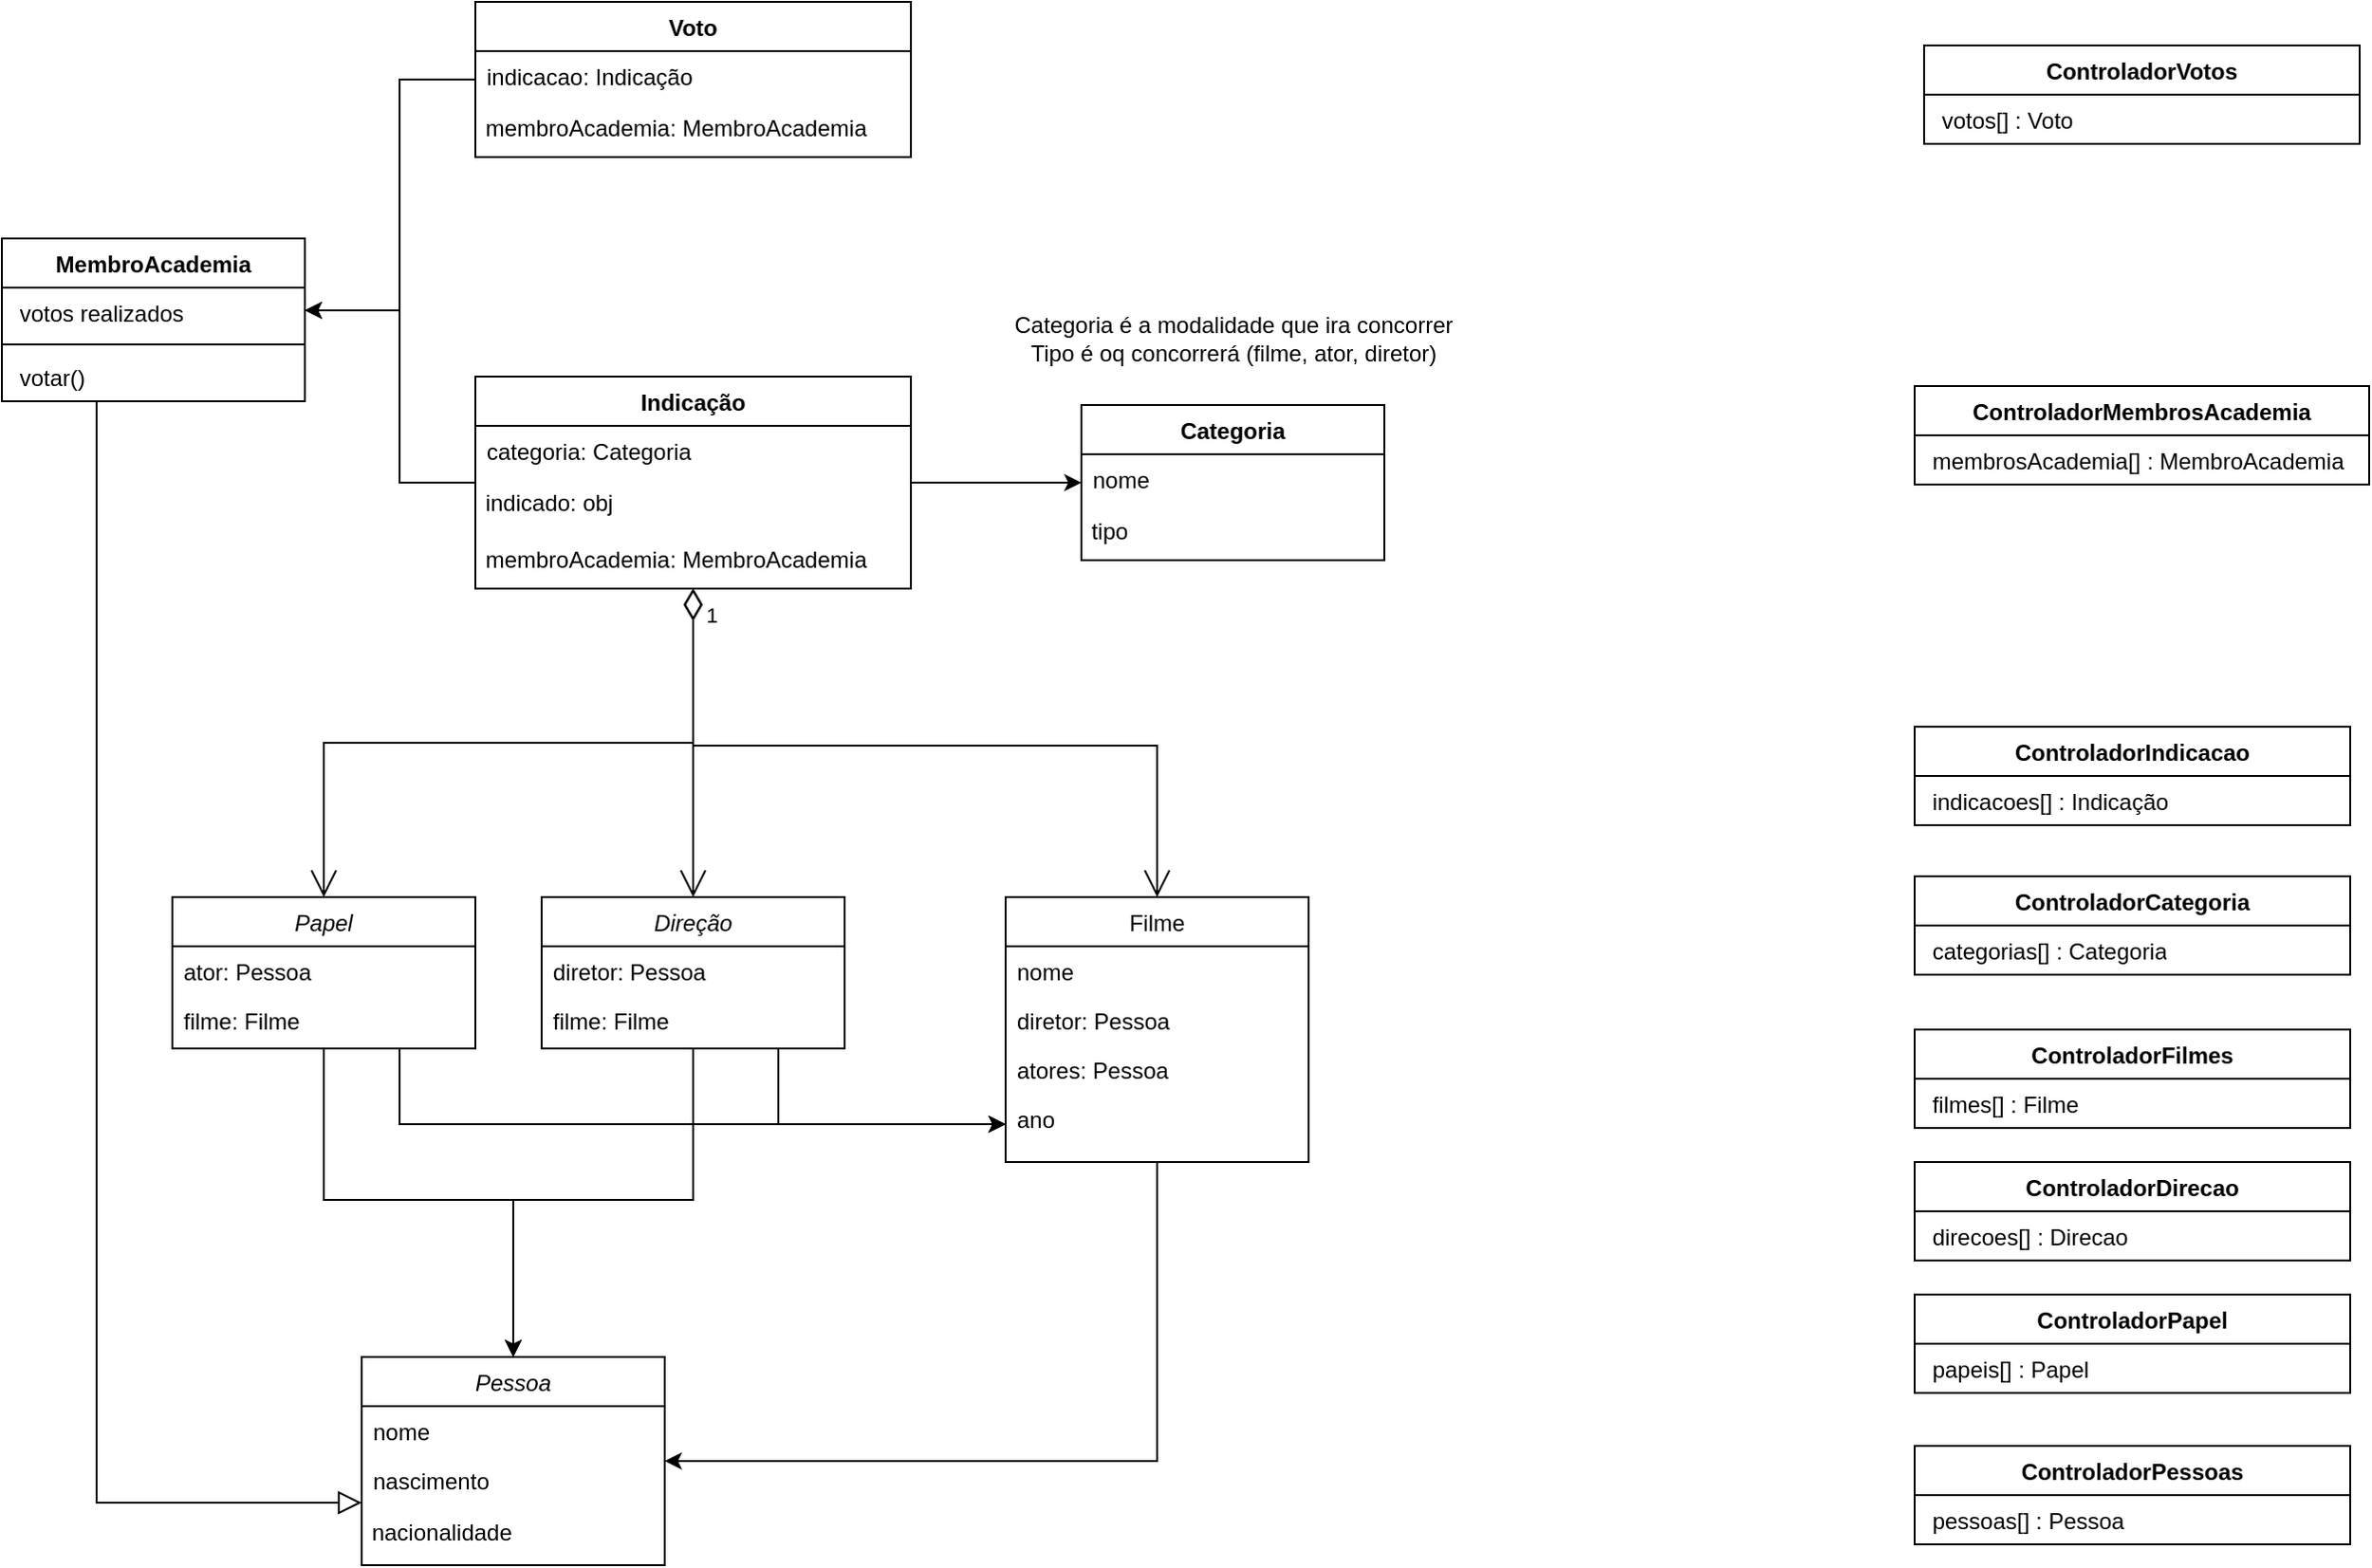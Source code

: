 <mxfile version="26.2.14">
  <diagram id="C5RBs43oDa-KdzZeNtuy" name="Page-1">
    <mxGraphModel dx="1398" dy="591" grid="1" gridSize="10" guides="1" tooltips="1" connect="1" arrows="1" fold="1" page="1" pageScale="1" pageWidth="827" pageHeight="1169" math="0" shadow="0">
      <root>
        <mxCell id="WIyWlLk6GJQsqaUBKTNV-0" />
        <mxCell id="WIyWlLk6GJQsqaUBKTNV-1" parent="WIyWlLk6GJQsqaUBKTNV-0" />
        <mxCell id="zkfFHV4jXpPFQw0GAbJ--0" value="Pessoa" style="swimlane;fontStyle=2;align=center;verticalAlign=top;childLayout=stackLayout;horizontal=1;startSize=26;horizontalStack=0;resizeParent=1;resizeLast=0;collapsible=1;marginBottom=0;rounded=0;shadow=0;strokeWidth=1;" parent="WIyWlLk6GJQsqaUBKTNV-1" vertex="1">
          <mxGeometry x="220" y="813" width="160" height="110" as="geometry">
            <mxRectangle x="210" y="700" width="160" height="26" as="alternateBounds" />
          </mxGeometry>
        </mxCell>
        <mxCell id="zkfFHV4jXpPFQw0GAbJ--1" value="nome" style="text;align=left;verticalAlign=top;spacingLeft=4;spacingRight=4;overflow=hidden;rotatable=0;points=[[0,0.5],[1,0.5]];portConstraint=eastwest;" parent="zkfFHV4jXpPFQw0GAbJ--0" vertex="1">
          <mxGeometry y="26" width="160" height="26" as="geometry" />
        </mxCell>
        <mxCell id="zkfFHV4jXpPFQw0GAbJ--3" value="nascimento" style="text;align=left;verticalAlign=top;spacingLeft=4;spacingRight=4;overflow=hidden;rotatable=0;points=[[0,0.5],[1,0.5]];portConstraint=eastwest;rounded=0;shadow=0;html=0;" parent="zkfFHV4jXpPFQw0GAbJ--0" vertex="1">
          <mxGeometry y="52" width="160" height="26" as="geometry" />
        </mxCell>
        <mxCell id="9W1iwy_OAX4NTckHWpWj-47" value="&amp;nbsp;nacionalidade" style="text;html=1;align=left;verticalAlign=middle;resizable=0;points=[];autosize=1;strokeColor=none;fillColor=none;" vertex="1" parent="zkfFHV4jXpPFQw0GAbJ--0">
          <mxGeometry y="78" width="160" height="30" as="geometry" />
        </mxCell>
        <mxCell id="zkfFHV4jXpPFQw0GAbJ--17" value="Filme" style="swimlane;fontStyle=0;align=center;verticalAlign=top;childLayout=stackLayout;horizontal=1;startSize=26;horizontalStack=0;resizeParent=1;resizeLast=0;collapsible=1;marginBottom=0;rounded=0;shadow=0;strokeWidth=1;" parent="WIyWlLk6GJQsqaUBKTNV-1" vertex="1">
          <mxGeometry x="560" y="570" width="160" height="140" as="geometry">
            <mxRectangle x="560" y="570" width="160" height="26" as="alternateBounds" />
          </mxGeometry>
        </mxCell>
        <mxCell id="zkfFHV4jXpPFQw0GAbJ--18" value="nome" style="text;align=left;verticalAlign=top;spacingLeft=4;spacingRight=4;overflow=hidden;rotatable=0;points=[[0,0.5],[1,0.5]];portConstraint=eastwest;" parent="zkfFHV4jXpPFQw0GAbJ--17" vertex="1">
          <mxGeometry y="26" width="160" height="26" as="geometry" />
        </mxCell>
        <mxCell id="zkfFHV4jXpPFQw0GAbJ--19" value="diretor: Pessoa" style="text;align=left;verticalAlign=top;spacingLeft=4;spacingRight=4;overflow=hidden;rotatable=0;points=[[0,0.5],[1,0.5]];portConstraint=eastwest;rounded=0;shadow=0;html=0;" parent="zkfFHV4jXpPFQw0GAbJ--17" vertex="1">
          <mxGeometry y="52" width="160" height="26" as="geometry" />
        </mxCell>
        <mxCell id="zkfFHV4jXpPFQw0GAbJ--20" value="atores: Pessoa" style="text;align=left;verticalAlign=top;spacingLeft=4;spacingRight=4;overflow=hidden;rotatable=0;points=[[0,0.5],[1,0.5]];portConstraint=eastwest;rounded=0;shadow=0;html=0;" parent="zkfFHV4jXpPFQw0GAbJ--17" vertex="1">
          <mxGeometry y="78" width="160" height="26" as="geometry" />
        </mxCell>
        <mxCell id="zkfFHV4jXpPFQw0GAbJ--22" value="ano" style="text;align=left;verticalAlign=top;spacingLeft=4;spacingRight=4;overflow=hidden;rotatable=0;points=[[0,0.5],[1,0.5]];portConstraint=eastwest;rounded=0;shadow=0;html=0;" parent="zkfFHV4jXpPFQw0GAbJ--17" vertex="1">
          <mxGeometry y="104" width="160" height="26" as="geometry" />
        </mxCell>
        <mxCell id="9W1iwy_OAX4NTckHWpWj-22" style="edgeStyle=orthogonalEdgeStyle;rounded=0;orthogonalLoop=1;jettySize=auto;html=1;" edge="1" parent="WIyWlLk6GJQsqaUBKTNV-1" source="9W1iwy_OAX4NTckHWpWj-50" target="9W1iwy_OAX4NTckHWpWj-55">
          <mxGeometry relative="1" as="geometry">
            <mxPoint x="620" y="394.0" as="sourcePoint" />
            <mxPoint x="475" y="349.0" as="targetPoint" />
          </mxGeometry>
        </mxCell>
        <mxCell id="9W1iwy_OAX4NTckHWpWj-30" style="edgeStyle=orthogonalEdgeStyle;rounded=0;orthogonalLoop=1;jettySize=auto;html=1;" edge="1" parent="WIyWlLk6GJQsqaUBKTNV-1" source="9W1iwy_OAX4NTckHWpWj-35" target="9W1iwy_OAX4NTckHWpWj-39">
          <mxGeometry relative="1" as="geometry">
            <mxPoint x="220" y="185.032" as="sourcePoint" />
            <Array as="points">
              <mxPoint x="240" y="138" />
              <mxPoint x="240" y="260" />
            </Array>
          </mxGeometry>
        </mxCell>
        <mxCell id="9W1iwy_OAX4NTckHWpWj-35" value="Voto" style="swimlane;fontStyle=1;align=center;verticalAlign=top;childLayout=stackLayout;horizontal=1;startSize=26;horizontalStack=0;resizeParent=1;resizeParentMax=0;resizeLast=0;collapsible=1;marginBottom=0;whiteSpace=wrap;html=1;" vertex="1" parent="WIyWlLk6GJQsqaUBKTNV-1">
          <mxGeometry x="280" y="97" width="230" height="82" as="geometry" />
        </mxCell>
        <mxCell id="9W1iwy_OAX4NTckHWpWj-36" value="indicacao: Indicação" style="text;strokeColor=none;fillColor=none;align=left;verticalAlign=top;spacingLeft=4;spacingRight=4;overflow=hidden;rotatable=0;points=[[0,0.5],[1,0.5]];portConstraint=eastwest;whiteSpace=wrap;html=1;" vertex="1" parent="9W1iwy_OAX4NTckHWpWj-35">
          <mxGeometry y="26" width="230" height="26" as="geometry" />
        </mxCell>
        <mxCell id="9W1iwy_OAX4NTckHWpWj-49" value="&amp;nbsp;membroAcademia: MembroAcademia" style="text;html=1;align=left;verticalAlign=middle;resizable=0;points=[];autosize=1;strokeColor=none;fillColor=none;" vertex="1" parent="9W1iwy_OAX4NTckHWpWj-35">
          <mxGeometry y="52" width="230" height="30" as="geometry" />
        </mxCell>
        <mxCell id="9W1iwy_OAX4NTckHWpWj-39" value="MembroAcademia" style="swimlane;fontStyle=1;align=center;verticalAlign=top;childLayout=stackLayout;horizontal=1;startSize=26;horizontalStack=0;resizeParent=1;resizeParentMax=0;resizeLast=0;collapsible=1;marginBottom=0;whiteSpace=wrap;html=1;" vertex="1" parent="WIyWlLk6GJQsqaUBKTNV-1">
          <mxGeometry x="30" y="222" width="160" height="86" as="geometry">
            <mxRectangle x="70" y="220" width="140" height="30" as="alternateBounds" />
          </mxGeometry>
        </mxCell>
        <mxCell id="9W1iwy_OAX4NTckHWpWj-40" value="&amp;nbsp;votos realizados" style="text;strokeColor=none;fillColor=none;align=left;verticalAlign=top;spacingLeft=4;spacingRight=4;overflow=hidden;rotatable=0;points=[[0,0.5],[1,0.5]];portConstraint=eastwest;whiteSpace=wrap;html=1;" vertex="1" parent="9W1iwy_OAX4NTckHWpWj-39">
          <mxGeometry y="26" width="160" height="26" as="geometry" />
        </mxCell>
        <mxCell id="9W1iwy_OAX4NTckHWpWj-41" value="" style="line;strokeWidth=1;fillColor=none;align=left;verticalAlign=middle;spacingTop=-1;spacingLeft=3;spacingRight=3;rotatable=0;labelPosition=right;points=[];portConstraint=eastwest;strokeColor=inherit;" vertex="1" parent="9W1iwy_OAX4NTckHWpWj-39">
          <mxGeometry y="52" width="160" height="8" as="geometry" />
        </mxCell>
        <mxCell id="9W1iwy_OAX4NTckHWpWj-42" value="&amp;nbsp;votar()" style="text;strokeColor=none;fillColor=none;align=left;verticalAlign=top;spacingLeft=4;spacingRight=4;overflow=hidden;rotatable=0;points=[[0,0.5],[1,0.5]];portConstraint=eastwest;whiteSpace=wrap;html=1;" vertex="1" parent="9W1iwy_OAX4NTckHWpWj-39">
          <mxGeometry y="60" width="160" height="26" as="geometry" />
        </mxCell>
        <mxCell id="9W1iwy_OAX4NTckHWpWj-43" value="" style="endArrow=block;endSize=10;endFill=0;shadow=0;strokeWidth=1;rounded=0;curved=0;edgeStyle=elbowEdgeStyle;elbow=vertical;" edge="1" parent="WIyWlLk6GJQsqaUBKTNV-1" source="9W1iwy_OAX4NTckHWpWj-39" target="zkfFHV4jXpPFQw0GAbJ--0">
          <mxGeometry width="160" relative="1" as="geometry">
            <mxPoint x="210" y="546" as="sourcePoint" />
            <mxPoint x="310" y="620" as="targetPoint" />
            <Array as="points">
              <mxPoint x="80" y="890" />
            </Array>
          </mxGeometry>
        </mxCell>
        <mxCell id="9W1iwy_OAX4NTckHWpWj-48" value="Categoria é a modalidade que ira concorrer&lt;div&gt;Tipo é oq concorrerá (filme, ator, diretor)&lt;/div&gt;" style="text;html=1;align=center;verticalAlign=middle;resizable=0;points=[];autosize=1;strokeColor=none;fillColor=none;" vertex="1" parent="WIyWlLk6GJQsqaUBKTNV-1">
          <mxGeometry x="555" y="255" width="250" height="40" as="geometry" />
        </mxCell>
        <mxCell id="9W1iwy_OAX4NTckHWpWj-50" value="Indicação" style="swimlane;fontStyle=1;align=center;verticalAlign=top;childLayout=stackLayout;horizontal=1;startSize=26;horizontalStack=0;resizeParent=1;resizeParentMax=0;resizeLast=0;collapsible=1;marginBottom=0;whiteSpace=wrap;html=1;" vertex="1" parent="WIyWlLk6GJQsqaUBKTNV-1">
          <mxGeometry x="280" y="295" width="230" height="112" as="geometry" />
        </mxCell>
        <mxCell id="9W1iwy_OAX4NTckHWpWj-51" value="categoria: Categoria" style="text;strokeColor=none;fillColor=none;align=left;verticalAlign=top;spacingLeft=4;spacingRight=4;overflow=hidden;rotatable=0;points=[[0,0.5],[1,0.5]];portConstraint=eastwest;whiteSpace=wrap;html=1;" vertex="1" parent="9W1iwy_OAX4NTckHWpWj-50">
          <mxGeometry y="26" width="230" height="26" as="geometry" />
        </mxCell>
        <mxCell id="9W1iwy_OAX4NTckHWpWj-52" value="&amp;nbsp;indicado: obj" style="text;html=1;align=left;verticalAlign=middle;resizable=0;points=[];autosize=1;strokeColor=none;fillColor=none;" vertex="1" parent="9W1iwy_OAX4NTckHWpWj-50">
          <mxGeometry y="52" width="230" height="30" as="geometry" />
        </mxCell>
        <mxCell id="9W1iwy_OAX4NTckHWpWj-75" value="&amp;nbsp;membroAcademia: MembroAcademia" style="text;html=1;align=left;verticalAlign=middle;resizable=0;points=[];autosize=1;strokeColor=none;fillColor=none;" vertex="1" parent="9W1iwy_OAX4NTckHWpWj-50">
          <mxGeometry y="82" width="230" height="30" as="geometry" />
        </mxCell>
        <mxCell id="9W1iwy_OAX4NTckHWpWj-55" value="Categoria" style="swimlane;fontStyle=1;align=center;verticalAlign=top;childLayout=stackLayout;horizontal=1;startSize=26;horizontalStack=0;resizeParent=1;resizeParentMax=0;resizeLast=0;collapsible=1;marginBottom=0;whiteSpace=wrap;html=1;" vertex="1" parent="WIyWlLk6GJQsqaUBKTNV-1">
          <mxGeometry x="600" y="310" width="160" height="82" as="geometry">
            <mxRectangle x="70" y="220" width="140" height="30" as="alternateBounds" />
          </mxGeometry>
        </mxCell>
        <mxCell id="9W1iwy_OAX4NTckHWpWj-56" value="nome" style="text;strokeColor=none;fillColor=none;align=left;verticalAlign=top;spacingLeft=4;spacingRight=4;overflow=hidden;rotatable=0;points=[[0,0.5],[1,0.5]];portConstraint=eastwest;whiteSpace=wrap;html=1;" vertex="1" parent="9W1iwy_OAX4NTckHWpWj-55">
          <mxGeometry y="26" width="160" height="26" as="geometry" />
        </mxCell>
        <mxCell id="9W1iwy_OAX4NTckHWpWj-80" value="&amp;nbsp;tipo" style="text;html=1;align=left;verticalAlign=middle;resizable=0;points=[];autosize=1;strokeColor=none;fillColor=none;" vertex="1" parent="9W1iwy_OAX4NTckHWpWj-55">
          <mxGeometry y="52" width="160" height="30" as="geometry" />
        </mxCell>
        <mxCell id="9W1iwy_OAX4NTckHWpWj-61" value="Papel" style="swimlane;fontStyle=2;align=center;verticalAlign=top;childLayout=stackLayout;horizontal=1;startSize=26;horizontalStack=0;resizeParent=1;resizeLast=0;collapsible=1;marginBottom=0;rounded=0;shadow=0;strokeWidth=1;" vertex="1" parent="WIyWlLk6GJQsqaUBKTNV-1">
          <mxGeometry x="120" y="570" width="160" height="80" as="geometry">
            <mxRectangle x="210" y="700" width="160" height="26" as="alternateBounds" />
          </mxGeometry>
        </mxCell>
        <mxCell id="9W1iwy_OAX4NTckHWpWj-62" value="ator: Pessoa" style="text;align=left;verticalAlign=top;spacingLeft=4;spacingRight=4;overflow=hidden;rotatable=0;points=[[0,0.5],[1,0.5]];portConstraint=eastwest;" vertex="1" parent="9W1iwy_OAX4NTckHWpWj-61">
          <mxGeometry y="26" width="160" height="26" as="geometry" />
        </mxCell>
        <mxCell id="9W1iwy_OAX4NTckHWpWj-63" value="filme: Filme" style="text;align=left;verticalAlign=top;spacingLeft=4;spacingRight=4;overflow=hidden;rotatable=0;points=[[0,0.5],[1,0.5]];portConstraint=eastwest;rounded=0;shadow=0;html=0;" vertex="1" parent="9W1iwy_OAX4NTckHWpWj-61">
          <mxGeometry y="52" width="160" height="26" as="geometry" />
        </mxCell>
        <mxCell id="9W1iwy_OAX4NTckHWpWj-65" value="Direção" style="swimlane;fontStyle=2;align=center;verticalAlign=top;childLayout=stackLayout;horizontal=1;startSize=26;horizontalStack=0;resizeParent=1;resizeLast=0;collapsible=1;marginBottom=0;rounded=0;shadow=0;strokeWidth=1;" vertex="1" parent="WIyWlLk6GJQsqaUBKTNV-1">
          <mxGeometry x="315" y="570" width="160" height="80" as="geometry">
            <mxRectangle x="210" y="700" width="160" height="26" as="alternateBounds" />
          </mxGeometry>
        </mxCell>
        <mxCell id="9W1iwy_OAX4NTckHWpWj-66" value="diretor: Pessoa" style="text;align=left;verticalAlign=top;spacingLeft=4;spacingRight=4;overflow=hidden;rotatable=0;points=[[0,0.5],[1,0.5]];portConstraint=eastwest;" vertex="1" parent="9W1iwy_OAX4NTckHWpWj-65">
          <mxGeometry y="26" width="160" height="26" as="geometry" />
        </mxCell>
        <mxCell id="9W1iwy_OAX4NTckHWpWj-67" value="filme: Filme" style="text;align=left;verticalAlign=top;spacingLeft=4;spacingRight=4;overflow=hidden;rotatable=0;points=[[0,0.5],[1,0.5]];portConstraint=eastwest;rounded=0;shadow=0;html=0;" vertex="1" parent="9W1iwy_OAX4NTckHWpWj-65">
          <mxGeometry y="52" width="160" height="26" as="geometry" />
        </mxCell>
        <mxCell id="9W1iwy_OAX4NTckHWpWj-76" style="edgeStyle=orthogonalEdgeStyle;rounded=0;orthogonalLoop=1;jettySize=auto;html=1;" edge="1" parent="WIyWlLk6GJQsqaUBKTNV-1" source="9W1iwy_OAX4NTckHWpWj-50" target="9W1iwy_OAX4NTckHWpWj-39">
          <mxGeometry relative="1" as="geometry">
            <mxPoint x="200" y="280" as="sourcePoint" />
            <mxPoint x="290" y="154" as="targetPoint" />
            <Array as="points">
              <mxPoint x="240" y="351" />
              <mxPoint x="240" y="260" />
            </Array>
          </mxGeometry>
        </mxCell>
        <mxCell id="9W1iwy_OAX4NTckHWpWj-77" style="edgeStyle=orthogonalEdgeStyle;rounded=0;orthogonalLoop=1;jettySize=auto;html=1;" edge="1" parent="WIyWlLk6GJQsqaUBKTNV-1" source="zkfFHV4jXpPFQw0GAbJ--17" target="zkfFHV4jXpPFQw0GAbJ--0">
          <mxGeometry relative="1" as="geometry">
            <mxPoint x="455" y="800" as="sourcePoint" />
            <mxPoint x="540" y="800" as="targetPoint" />
            <Array as="points">
              <mxPoint x="640" y="868" />
            </Array>
          </mxGeometry>
        </mxCell>
        <mxCell id="9W1iwy_OAX4NTckHWpWj-78" style="edgeStyle=orthogonalEdgeStyle;rounded=0;orthogonalLoop=1;jettySize=auto;html=1;" edge="1" parent="WIyWlLk6GJQsqaUBKTNV-1" source="9W1iwy_OAX4NTckHWpWj-65" target="zkfFHV4jXpPFQw0GAbJ--17">
          <mxGeometry relative="1" as="geometry">
            <mxPoint x="495" y="630" as="sourcePoint" />
            <mxPoint x="580" y="630" as="targetPoint" />
            <Array as="points">
              <mxPoint x="440" y="690" />
            </Array>
          </mxGeometry>
        </mxCell>
        <mxCell id="9W1iwy_OAX4NTckHWpWj-81" value="ControladorPessoas" style="swimlane;fontStyle=1;align=center;verticalAlign=top;childLayout=stackLayout;horizontal=1;startSize=26;horizontalStack=0;resizeParent=1;resizeParentMax=0;resizeLast=0;collapsible=1;marginBottom=0;whiteSpace=wrap;html=1;" vertex="1" parent="WIyWlLk6GJQsqaUBKTNV-1">
          <mxGeometry x="1040" y="860" width="230" height="52" as="geometry" />
        </mxCell>
        <mxCell id="9W1iwy_OAX4NTckHWpWj-82" value="&amp;nbsp;pessoas[] : Pessoa" style="text;strokeColor=none;fillColor=none;align=left;verticalAlign=top;spacingLeft=4;spacingRight=4;overflow=hidden;rotatable=0;points=[[0,0.5],[1,0.5]];portConstraint=eastwest;whiteSpace=wrap;html=1;" vertex="1" parent="9W1iwy_OAX4NTckHWpWj-81">
          <mxGeometry y="26" width="230" height="26" as="geometry" />
        </mxCell>
        <mxCell id="9W1iwy_OAX4NTckHWpWj-85" value="ControladorPapel" style="swimlane;fontStyle=1;align=center;verticalAlign=top;childLayout=stackLayout;horizontal=1;startSize=26;horizontalStack=0;resizeParent=1;resizeParentMax=0;resizeLast=0;collapsible=1;marginBottom=0;whiteSpace=wrap;html=1;" vertex="1" parent="WIyWlLk6GJQsqaUBKTNV-1">
          <mxGeometry x="1040" y="780" width="230" height="52" as="geometry" />
        </mxCell>
        <mxCell id="9W1iwy_OAX4NTckHWpWj-86" value="&amp;nbsp;papeis[] : Papel" style="text;strokeColor=none;fillColor=none;align=left;verticalAlign=top;spacingLeft=4;spacingRight=4;overflow=hidden;rotatable=0;points=[[0,0.5],[1,0.5]];portConstraint=eastwest;whiteSpace=wrap;html=1;" vertex="1" parent="9W1iwy_OAX4NTckHWpWj-85">
          <mxGeometry y="26" width="230" height="26" as="geometry" />
        </mxCell>
        <mxCell id="9W1iwy_OAX4NTckHWpWj-87" value="ControladorDirecao" style="swimlane;fontStyle=1;align=center;verticalAlign=top;childLayout=stackLayout;horizontal=1;startSize=26;horizontalStack=0;resizeParent=1;resizeParentMax=0;resizeLast=0;collapsible=1;marginBottom=0;whiteSpace=wrap;html=1;" vertex="1" parent="WIyWlLk6GJQsqaUBKTNV-1">
          <mxGeometry x="1040" y="710" width="230" height="52" as="geometry" />
        </mxCell>
        <mxCell id="9W1iwy_OAX4NTckHWpWj-88" value="&amp;nbsp;direcoes[] : Direcao" style="text;strokeColor=none;fillColor=none;align=left;verticalAlign=top;spacingLeft=4;spacingRight=4;overflow=hidden;rotatable=0;points=[[0,0.5],[1,0.5]];portConstraint=eastwest;whiteSpace=wrap;html=1;" vertex="1" parent="9W1iwy_OAX4NTckHWpWj-87">
          <mxGeometry y="26" width="230" height="26" as="geometry" />
        </mxCell>
        <mxCell id="9W1iwy_OAX4NTckHWpWj-89" value="ControladorFilmes" style="swimlane;fontStyle=1;align=center;verticalAlign=top;childLayout=stackLayout;horizontal=1;startSize=26;horizontalStack=0;resizeParent=1;resizeParentMax=0;resizeLast=0;collapsible=1;marginBottom=0;whiteSpace=wrap;html=1;" vertex="1" parent="WIyWlLk6GJQsqaUBKTNV-1">
          <mxGeometry x="1040" y="640" width="230" height="52" as="geometry" />
        </mxCell>
        <mxCell id="9W1iwy_OAX4NTckHWpWj-90" value="&amp;nbsp;filmes[] : Filme" style="text;strokeColor=none;fillColor=none;align=left;verticalAlign=top;spacingLeft=4;spacingRight=4;overflow=hidden;rotatable=0;points=[[0,0.5],[1,0.5]];portConstraint=eastwest;whiteSpace=wrap;html=1;" vertex="1" parent="9W1iwy_OAX4NTckHWpWj-89">
          <mxGeometry y="26" width="230" height="26" as="geometry" />
        </mxCell>
        <mxCell id="9W1iwy_OAX4NTckHWpWj-91" value="ControladorCategoria" style="swimlane;fontStyle=1;align=center;verticalAlign=top;childLayout=stackLayout;horizontal=1;startSize=26;horizontalStack=0;resizeParent=1;resizeParentMax=0;resizeLast=0;collapsible=1;marginBottom=0;whiteSpace=wrap;html=1;" vertex="1" parent="WIyWlLk6GJQsqaUBKTNV-1">
          <mxGeometry x="1040" y="559" width="230" height="52" as="geometry" />
        </mxCell>
        <mxCell id="9W1iwy_OAX4NTckHWpWj-92" value="&amp;nbsp;categorias[] : Categoria" style="text;strokeColor=none;fillColor=none;align=left;verticalAlign=top;spacingLeft=4;spacingRight=4;overflow=hidden;rotatable=0;points=[[0,0.5],[1,0.5]];portConstraint=eastwest;whiteSpace=wrap;html=1;" vertex="1" parent="9W1iwy_OAX4NTckHWpWj-91">
          <mxGeometry y="26" width="230" height="26" as="geometry" />
        </mxCell>
        <mxCell id="9W1iwy_OAX4NTckHWpWj-93" value="ControladorIndicacao" style="swimlane;fontStyle=1;align=center;verticalAlign=top;childLayout=stackLayout;horizontal=1;startSize=26;horizontalStack=0;resizeParent=1;resizeParentMax=0;resizeLast=0;collapsible=1;marginBottom=0;whiteSpace=wrap;html=1;" vertex="1" parent="WIyWlLk6GJQsqaUBKTNV-1">
          <mxGeometry x="1040" y="480" width="230" height="52" as="geometry" />
        </mxCell>
        <mxCell id="9W1iwy_OAX4NTckHWpWj-94" value="&amp;nbsp;indicacoes[] : Indicação" style="text;strokeColor=none;fillColor=none;align=left;verticalAlign=top;spacingLeft=4;spacingRight=4;overflow=hidden;rotatable=0;points=[[0,0.5],[1,0.5]];portConstraint=eastwest;whiteSpace=wrap;html=1;" vertex="1" parent="9W1iwy_OAX4NTckHWpWj-93">
          <mxGeometry y="26" width="230" height="26" as="geometry" />
        </mxCell>
        <mxCell id="9W1iwy_OAX4NTckHWpWj-95" value="ControladorVotos" style="swimlane;fontStyle=1;align=center;verticalAlign=top;childLayout=stackLayout;horizontal=1;startSize=26;horizontalStack=0;resizeParent=1;resizeParentMax=0;resizeLast=0;collapsible=1;marginBottom=0;whiteSpace=wrap;html=1;" vertex="1" parent="WIyWlLk6GJQsqaUBKTNV-1">
          <mxGeometry x="1045" y="120" width="230" height="52" as="geometry" />
        </mxCell>
        <mxCell id="9W1iwy_OAX4NTckHWpWj-96" value="&amp;nbsp;votos[] : Voto" style="text;strokeColor=none;fillColor=none;align=left;verticalAlign=top;spacingLeft=4;spacingRight=4;overflow=hidden;rotatable=0;points=[[0,0.5],[1,0.5]];portConstraint=eastwest;whiteSpace=wrap;html=1;" vertex="1" parent="9W1iwy_OAX4NTckHWpWj-95">
          <mxGeometry y="26" width="230" height="26" as="geometry" />
        </mxCell>
        <mxCell id="9W1iwy_OAX4NTckHWpWj-97" value="ControladorMembrosAcademia" style="swimlane;fontStyle=1;align=center;verticalAlign=top;childLayout=stackLayout;horizontal=1;startSize=26;horizontalStack=0;resizeParent=1;resizeParentMax=0;resizeLast=0;collapsible=1;marginBottom=0;whiteSpace=wrap;html=1;" vertex="1" parent="WIyWlLk6GJQsqaUBKTNV-1">
          <mxGeometry x="1040" y="300" width="240" height="52" as="geometry" />
        </mxCell>
        <mxCell id="9W1iwy_OAX4NTckHWpWj-98" value="&amp;nbsp;membrosAcademia[] : MembroAcademia" style="text;strokeColor=none;fillColor=none;align=left;verticalAlign=top;spacingLeft=4;spacingRight=4;overflow=hidden;rotatable=0;points=[[0,0.5],[1,0.5]];portConstraint=eastwest;whiteSpace=wrap;html=1;" vertex="1" parent="9W1iwy_OAX4NTckHWpWj-97">
          <mxGeometry y="26" width="240" height="26" as="geometry" />
        </mxCell>
        <mxCell id="9W1iwy_OAX4NTckHWpWj-99" value="1" style="endArrow=open;html=1;endSize=12;startArrow=diamondThin;startSize=14;startFill=0;edgeStyle=orthogonalEdgeStyle;align=left;verticalAlign=bottom;rounded=0;" edge="1" parent="WIyWlLk6GJQsqaUBKTNV-1" source="9W1iwy_OAX4NTckHWpWj-50" target="9W1iwy_OAX4NTckHWpWj-61">
          <mxGeometry x="-0.872" y="5" relative="1" as="geometry">
            <mxPoint x="180" y="460" as="sourcePoint" />
            <mxPoint x="340" y="460" as="targetPoint" />
            <mxPoint as="offset" />
          </mxGeometry>
        </mxCell>
        <mxCell id="9W1iwy_OAX4NTckHWpWj-102" value="1" style="endArrow=open;html=1;endSize=12;startArrow=diamondThin;startSize=14;startFill=0;edgeStyle=orthogonalEdgeStyle;align=left;verticalAlign=bottom;rounded=0;" edge="1" parent="WIyWlLk6GJQsqaUBKTNV-1" source="9W1iwy_OAX4NTckHWpWj-50" target="9W1iwy_OAX4NTckHWpWj-65">
          <mxGeometry x="-0.718" y="5" relative="1" as="geometry">
            <mxPoint x="405" y="417" as="sourcePoint" />
            <mxPoint x="210" y="580" as="targetPoint" />
            <mxPoint as="offset" />
          </mxGeometry>
        </mxCell>
        <mxCell id="9W1iwy_OAX4NTckHWpWj-103" value="1" style="endArrow=open;html=1;endSize=12;startArrow=diamondThin;startSize=14;startFill=0;edgeStyle=orthogonalEdgeStyle;align=left;verticalAlign=bottom;rounded=0;" edge="1" parent="WIyWlLk6GJQsqaUBKTNV-1" source="9W1iwy_OAX4NTckHWpWj-50" target="zkfFHV4jXpPFQw0GAbJ--17">
          <mxGeometry x="-0.887" y="5" relative="1" as="geometry">
            <mxPoint x="415" y="427" as="sourcePoint" />
            <mxPoint x="220" y="590" as="targetPoint" />
            <mxPoint as="offset" />
            <Array as="points">
              <mxPoint x="395" y="490" />
              <mxPoint x="640" y="490" />
            </Array>
          </mxGeometry>
        </mxCell>
        <mxCell id="9W1iwy_OAX4NTckHWpWj-104" style="edgeStyle=orthogonalEdgeStyle;rounded=0;orthogonalLoop=1;jettySize=auto;html=1;" edge="1" parent="WIyWlLk6GJQsqaUBKTNV-1" source="9W1iwy_OAX4NTckHWpWj-61" target="zkfFHV4jXpPFQw0GAbJ--17">
          <mxGeometry relative="1" as="geometry">
            <mxPoint x="450" y="660" as="sourcePoint" />
            <mxPoint x="570" y="700" as="targetPoint" />
            <Array as="points">
              <mxPoint x="240" y="690" />
            </Array>
          </mxGeometry>
        </mxCell>
        <mxCell id="9W1iwy_OAX4NTckHWpWj-111" style="edgeStyle=orthogonalEdgeStyle;rounded=0;orthogonalLoop=1;jettySize=auto;html=1;" edge="1" parent="WIyWlLk6GJQsqaUBKTNV-1" source="9W1iwy_OAX4NTckHWpWj-61" target="zkfFHV4jXpPFQw0GAbJ--0">
          <mxGeometry relative="1" as="geometry">
            <mxPoint x="250" y="660" as="sourcePoint" />
            <mxPoint x="570" y="700" as="targetPoint" />
            <Array as="points">
              <mxPoint x="200" y="730" />
              <mxPoint x="300" y="730" />
            </Array>
          </mxGeometry>
        </mxCell>
        <mxCell id="9W1iwy_OAX4NTckHWpWj-112" style="edgeStyle=orthogonalEdgeStyle;rounded=0;orthogonalLoop=1;jettySize=auto;html=1;" edge="1" parent="WIyWlLk6GJQsqaUBKTNV-1" source="9W1iwy_OAX4NTckHWpWj-65" target="zkfFHV4jXpPFQw0GAbJ--0">
          <mxGeometry relative="1" as="geometry">
            <mxPoint x="260" y="670" as="sourcePoint" />
            <mxPoint x="580" y="710" as="targetPoint" />
            <Array as="points">
              <mxPoint x="395" y="730" />
              <mxPoint x="300" y="730" />
            </Array>
          </mxGeometry>
        </mxCell>
      </root>
    </mxGraphModel>
  </diagram>
</mxfile>
